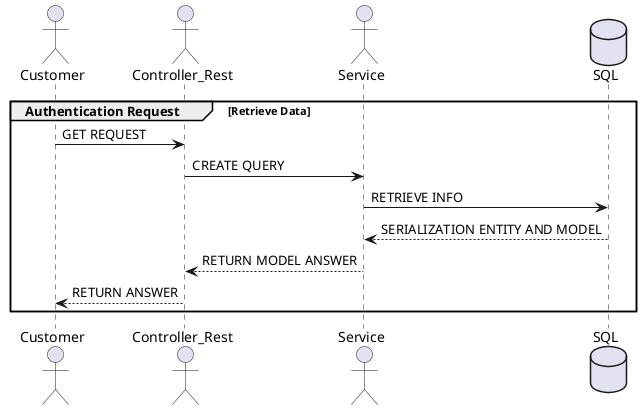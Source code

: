 @startuml

actor Customer as customer
actor Controller_Rest as api
actor Service as service
database SQL as sql
group Authentication Request [Retrieve Data]
customer -> api:  GET REQUEST
api -> service: CREATE QUERY 
service -> sql: RETRIEVE INFO
sql --> service: SERIALIZATION ENTITY AND MODEL
service --> api: RETURN MODEL ANSWER
api --> customer: RETURN ANSWER
end
@enduml